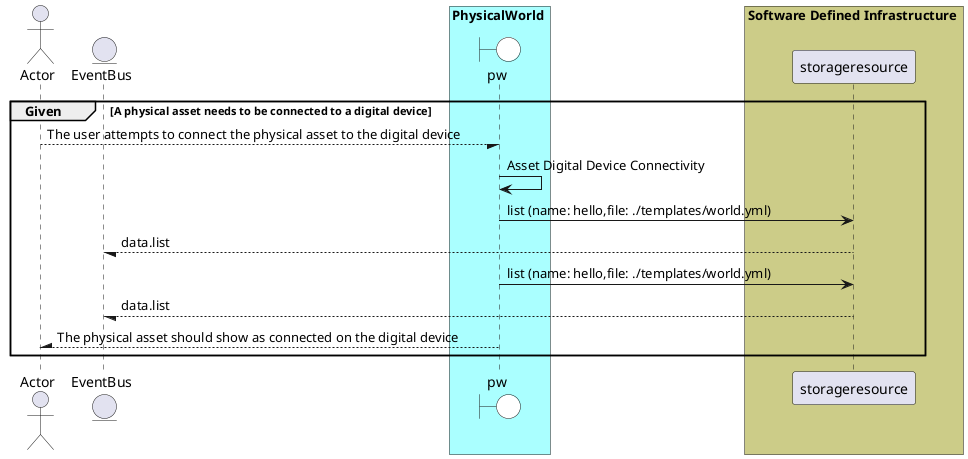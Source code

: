 @startuml


actor "Actor"


entity EventBus

box PhysicalWorld #aaffff
    boundary pw #white
end box


box Software Defined Infrastructure #cccc88
            participant storageresource
    end box

group Given [A physical asset needs to be connected to a digital device]

"Actor" --/ pw: The user attempts to connect the physical asset to the digital device
"pw" -> pw: Asset Digital Device Connectivity

    pw -> "storageresource": list (name: hello,file: ./templates/world.yml)

    "storageresource" --/ EventBus: data.list

    pw -> "storageresource": list (name: hello,file: ./templates/world.yml)

    "storageresource" --/ EventBus: data.list



"Actor" /-- pw: The physical asset should show as connected on the digital device


end

@enduml
